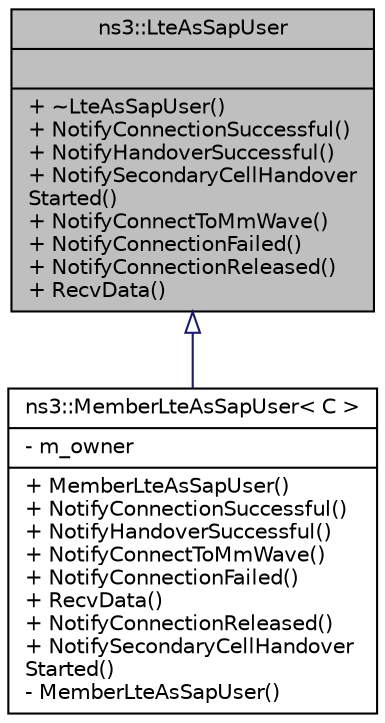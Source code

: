 digraph "ns3::LteAsSapUser"
{
  edge [fontname="Helvetica",fontsize="10",labelfontname="Helvetica",labelfontsize="10"];
  node [fontname="Helvetica",fontsize="10",shape=record];
  Node1 [label="{ns3::LteAsSapUser\n||+ ~LteAsSapUser()\l+ NotifyConnectionSuccessful()\l+ NotifyHandoverSuccessful()\l+ NotifySecondaryCellHandover\lStarted()\l+ NotifyConnectToMmWave()\l+ NotifyConnectionFailed()\l+ NotifyConnectionReleased()\l+ RecvData()\l}",height=0.2,width=0.4,color="black", fillcolor="grey75", style="filled", fontcolor="black"];
  Node1 -> Node2 [dir="back",color="midnightblue",fontsize="10",style="solid",arrowtail="onormal"];
  Node2 [label="{ns3::MemberLteAsSapUser\< C \>\n|- m_owner\l|+ MemberLteAsSapUser()\l+ NotifyConnectionSuccessful()\l+ NotifyHandoverSuccessful()\l+ NotifyConnectToMmWave()\l+ NotifyConnectionFailed()\l+ RecvData()\l+ NotifyConnectionReleased()\l+ NotifySecondaryCellHandover\lStarted()\l- MemberLteAsSapUser()\l}",height=0.2,width=0.4,color="black", fillcolor="white", style="filled",URL="$d5/d07/classns3_1_1MemberLteAsSapUser.html"];
}
